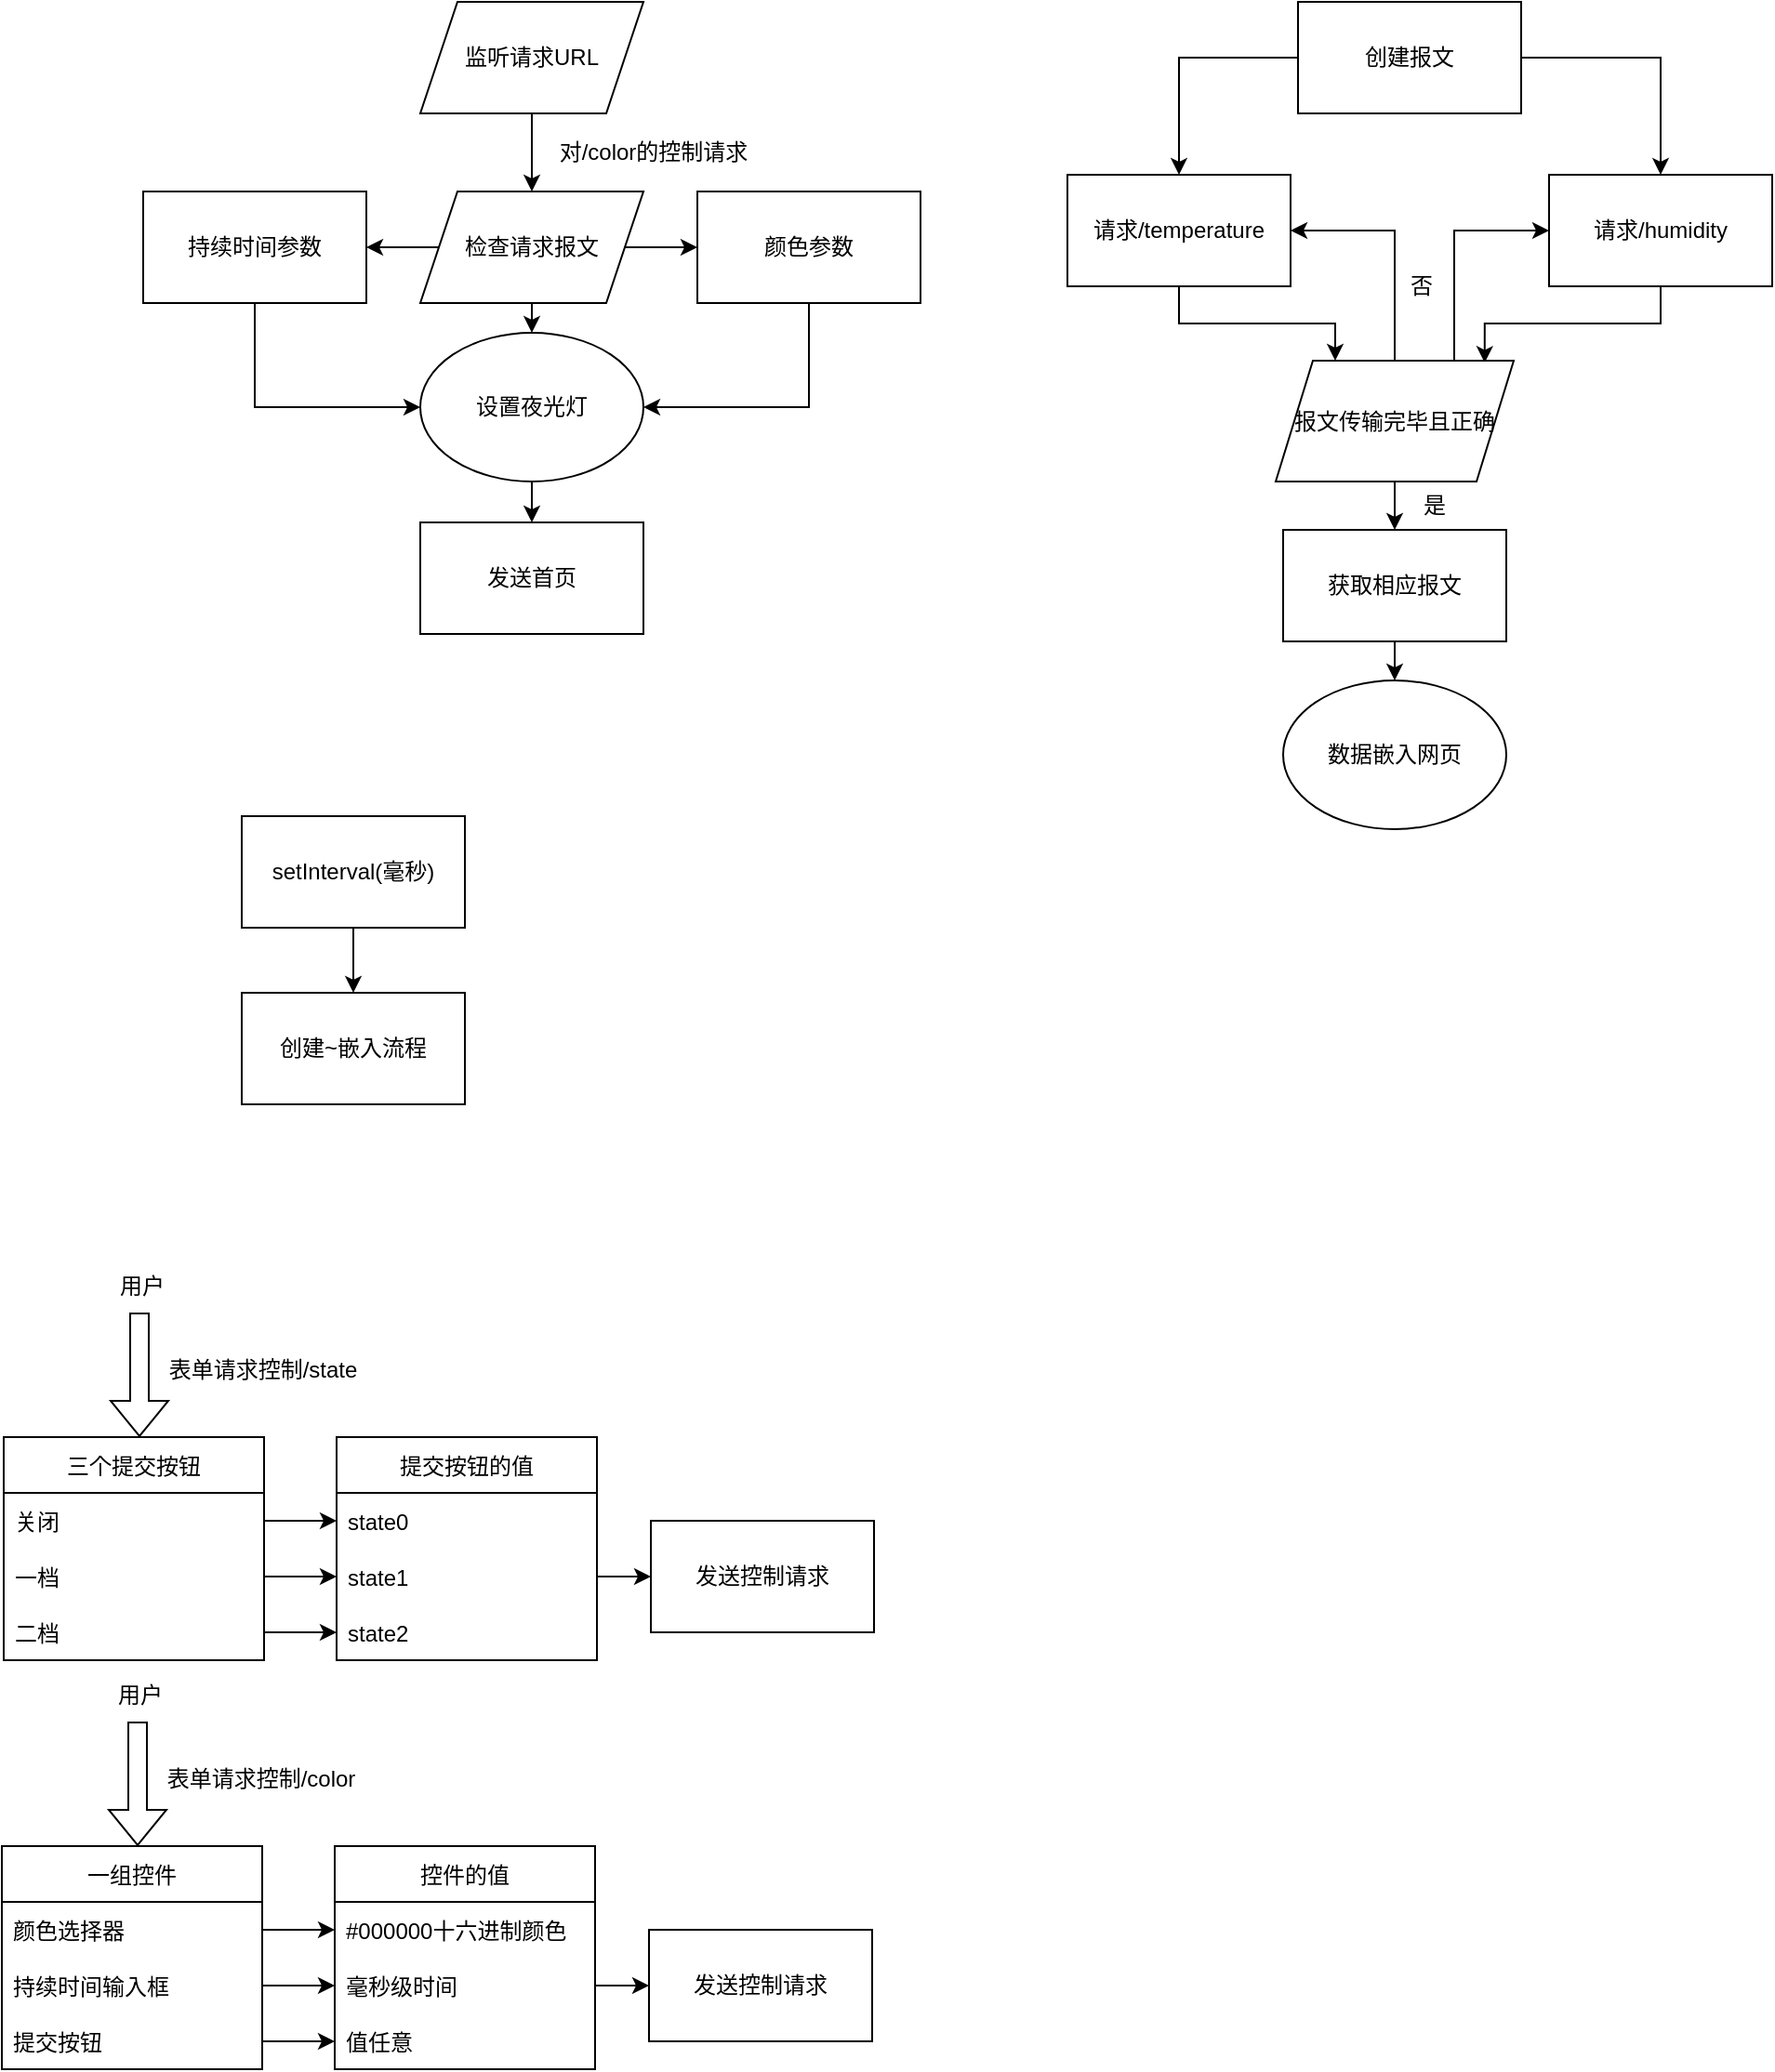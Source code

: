 <mxfile version="16.5.1" type="device"><diagram id="L2YsQoSSXzb7lMVXkIDc" name="第 1 页"><mxGraphModel dx="1038" dy="660" grid="0" gridSize="14" guides="1" tooltips="1" connect="1" arrows="1" fold="1" page="1" pageScale="1" pageWidth="1169" pageHeight="1654" math="0" shadow="0"><root><mxCell id="0"/><mxCell id="1" parent="0"/><mxCell id="bIgtLUVr52u1g81Ens0n-3" value="" style="edgeStyle=orthogonalEdgeStyle;rounded=0;orthogonalLoop=1;jettySize=auto;html=1;" edge="1" parent="1" source="bIgtLUVr52u1g81Ens0n-1" target="bIgtLUVr52u1g81Ens0n-2"><mxGeometry relative="1" as="geometry"/></mxCell><mxCell id="bIgtLUVr52u1g81Ens0n-1" value="监听请求URL" style="shape=parallelogram;perimeter=parallelogramPerimeter;whiteSpace=wrap;html=1;fixedSize=1;" vertex="1" parent="1"><mxGeometry x="268" y="82" width="120" height="60" as="geometry"/></mxCell><mxCell id="bIgtLUVr52u1g81Ens0n-6" value="" style="edgeStyle=orthogonalEdgeStyle;rounded=0;orthogonalLoop=1;jettySize=auto;html=1;" edge="1" parent="1" source="bIgtLUVr52u1g81Ens0n-2" target="bIgtLUVr52u1g81Ens0n-5"><mxGeometry relative="1" as="geometry"/></mxCell><mxCell id="bIgtLUVr52u1g81Ens0n-8" value="" style="edgeStyle=orthogonalEdgeStyle;rounded=0;orthogonalLoop=1;jettySize=auto;html=1;" edge="1" parent="1" source="bIgtLUVr52u1g81Ens0n-2" target="bIgtLUVr52u1g81Ens0n-7"><mxGeometry relative="1" as="geometry"/></mxCell><mxCell id="bIgtLUVr52u1g81Ens0n-13" style="edgeStyle=orthogonalEdgeStyle;rounded=0;orthogonalLoop=1;jettySize=auto;html=1;exitX=0.5;exitY=1;exitDx=0;exitDy=0;entryX=0.5;entryY=0;entryDx=0;entryDy=0;" edge="1" parent="1" source="bIgtLUVr52u1g81Ens0n-2" target="bIgtLUVr52u1g81Ens0n-9"><mxGeometry relative="1" as="geometry"/></mxCell><mxCell id="bIgtLUVr52u1g81Ens0n-2" value="检查请求报文" style="shape=parallelogram;perimeter=parallelogramPerimeter;whiteSpace=wrap;html=1;fixedSize=1;" vertex="1" parent="1"><mxGeometry x="268" y="184" width="120" height="60" as="geometry"/></mxCell><mxCell id="bIgtLUVr52u1g81Ens0n-4" value="对/color的控制请求" style="text;html=1;align=center;verticalAlign=middle;resizable=0;points=[];autosize=1;strokeColor=none;fillColor=none;" vertex="1" parent="1"><mxGeometry x="337" y="154" width="112" height="18" as="geometry"/></mxCell><mxCell id="bIgtLUVr52u1g81Ens0n-14" style="edgeStyle=orthogonalEdgeStyle;rounded=0;orthogonalLoop=1;jettySize=auto;html=1;exitX=0.5;exitY=1;exitDx=0;exitDy=0;entryX=1;entryY=0.5;entryDx=0;entryDy=0;" edge="1" parent="1" source="bIgtLUVr52u1g81Ens0n-5" target="bIgtLUVr52u1g81Ens0n-9"><mxGeometry relative="1" as="geometry"/></mxCell><mxCell id="bIgtLUVr52u1g81Ens0n-5" value="颜色参数" style="whiteSpace=wrap;html=1;" vertex="1" parent="1"><mxGeometry x="417" y="184" width="120" height="60" as="geometry"/></mxCell><mxCell id="bIgtLUVr52u1g81Ens0n-12" style="edgeStyle=orthogonalEdgeStyle;rounded=0;orthogonalLoop=1;jettySize=auto;html=1;exitX=0.5;exitY=1;exitDx=0;exitDy=0;entryX=0;entryY=0.5;entryDx=0;entryDy=0;" edge="1" parent="1" source="bIgtLUVr52u1g81Ens0n-7" target="bIgtLUVr52u1g81Ens0n-9"><mxGeometry relative="1" as="geometry"/></mxCell><mxCell id="bIgtLUVr52u1g81Ens0n-7" value="持续时间参数" style="whiteSpace=wrap;html=1;" vertex="1" parent="1"><mxGeometry x="119" y="184" width="120" height="60" as="geometry"/></mxCell><mxCell id="bIgtLUVr52u1g81Ens0n-11" value="" style="edgeStyle=orthogonalEdgeStyle;rounded=0;orthogonalLoop=1;jettySize=auto;html=1;" edge="1" parent="1" source="bIgtLUVr52u1g81Ens0n-9" target="bIgtLUVr52u1g81Ens0n-10"><mxGeometry relative="1" as="geometry"/></mxCell><mxCell id="bIgtLUVr52u1g81Ens0n-9" value="设置夜光灯" style="ellipse;whiteSpace=wrap;html=1;" vertex="1" parent="1"><mxGeometry x="268" y="260" width="120" height="80" as="geometry"/></mxCell><mxCell id="bIgtLUVr52u1g81Ens0n-10" value="发送首页" style="whiteSpace=wrap;html=1;" vertex="1" parent="1"><mxGeometry x="268" y="362" width="120" height="60" as="geometry"/></mxCell><mxCell id="bIgtLUVr52u1g81Ens0n-18" style="edgeStyle=orthogonalEdgeStyle;rounded=0;orthogonalLoop=1;jettySize=auto;html=1;exitX=0;exitY=0.5;exitDx=0;exitDy=0;entryX=0.5;entryY=0;entryDx=0;entryDy=0;" edge="1" parent="1" source="bIgtLUVr52u1g81Ens0n-15" target="bIgtLUVr52u1g81Ens0n-17"><mxGeometry relative="1" as="geometry"/></mxCell><mxCell id="bIgtLUVr52u1g81Ens0n-19" style="edgeStyle=orthogonalEdgeStyle;rounded=0;orthogonalLoop=1;jettySize=auto;html=1;exitX=1;exitY=0.5;exitDx=0;exitDy=0;entryX=0.5;entryY=0;entryDx=0;entryDy=0;" edge="1" parent="1" source="bIgtLUVr52u1g81Ens0n-15" target="bIgtLUVr52u1g81Ens0n-16"><mxGeometry relative="1" as="geometry"/></mxCell><mxCell id="bIgtLUVr52u1g81Ens0n-15" value="创建报文" style="rounded=0;whiteSpace=wrap;html=1;" vertex="1" parent="1"><mxGeometry x="740" y="82" width="120" height="60" as="geometry"/></mxCell><mxCell id="bIgtLUVr52u1g81Ens0n-22" style="edgeStyle=orthogonalEdgeStyle;rounded=0;orthogonalLoop=1;jettySize=auto;html=1;exitX=0.5;exitY=1;exitDx=0;exitDy=0;entryX=0.878;entryY=0.018;entryDx=0;entryDy=0;entryPerimeter=0;" edge="1" parent="1" source="bIgtLUVr52u1g81Ens0n-16" target="bIgtLUVr52u1g81Ens0n-20"><mxGeometry relative="1" as="geometry"/></mxCell><mxCell id="bIgtLUVr52u1g81Ens0n-16" value="请求/humidity" style="rounded=0;whiteSpace=wrap;html=1;" vertex="1" parent="1"><mxGeometry x="875" y="175" width="120" height="60" as="geometry"/></mxCell><mxCell id="bIgtLUVr52u1g81Ens0n-21" style="edgeStyle=orthogonalEdgeStyle;rounded=0;orthogonalLoop=1;jettySize=auto;html=1;exitX=0.5;exitY=1;exitDx=0;exitDy=0;entryX=0.25;entryY=0;entryDx=0;entryDy=0;" edge="1" parent="1" source="bIgtLUVr52u1g81Ens0n-17" target="bIgtLUVr52u1g81Ens0n-20"><mxGeometry relative="1" as="geometry"/></mxCell><mxCell id="bIgtLUVr52u1g81Ens0n-17" value="请求/temperature" style="rounded=0;whiteSpace=wrap;html=1;" vertex="1" parent="1"><mxGeometry x="616" y="175" width="120" height="60" as="geometry"/></mxCell><mxCell id="bIgtLUVr52u1g81Ens0n-25" style="edgeStyle=orthogonalEdgeStyle;rounded=0;orthogonalLoop=1;jettySize=auto;html=1;exitX=0.5;exitY=0;exitDx=0;exitDy=0;entryX=1;entryY=0.5;entryDx=0;entryDy=0;" edge="1" parent="1" source="bIgtLUVr52u1g81Ens0n-20" target="bIgtLUVr52u1g81Ens0n-17"><mxGeometry relative="1" as="geometry"/></mxCell><mxCell id="bIgtLUVr52u1g81Ens0n-26" style="edgeStyle=orthogonalEdgeStyle;rounded=0;orthogonalLoop=1;jettySize=auto;html=1;exitX=0.75;exitY=0;exitDx=0;exitDy=0;entryX=0;entryY=0.5;entryDx=0;entryDy=0;" edge="1" parent="1" source="bIgtLUVr52u1g81Ens0n-20" target="bIgtLUVr52u1g81Ens0n-16"><mxGeometry relative="1" as="geometry"/></mxCell><mxCell id="bIgtLUVr52u1g81Ens0n-29" value="" style="edgeStyle=orthogonalEdgeStyle;rounded=0;orthogonalLoop=1;jettySize=auto;html=1;" edge="1" parent="1" source="bIgtLUVr52u1g81Ens0n-20" target="bIgtLUVr52u1g81Ens0n-28"><mxGeometry relative="1" as="geometry"/></mxCell><mxCell id="bIgtLUVr52u1g81Ens0n-20" value="报文传输完毕且正确" style="shape=parallelogram;perimeter=parallelogramPerimeter;whiteSpace=wrap;html=1;fixedSize=1;" vertex="1" parent="1"><mxGeometry x="728" y="275" width="128" height="65" as="geometry"/></mxCell><mxCell id="bIgtLUVr52u1g81Ens0n-27" value="否" style="text;html=1;align=center;verticalAlign=middle;resizable=0;points=[];autosize=1;strokeColor=none;fillColor=none;" vertex="1" parent="1"><mxGeometry x="795" y="226" width="22" height="18" as="geometry"/></mxCell><mxCell id="bIgtLUVr52u1g81Ens0n-32" style="edgeStyle=orthogonalEdgeStyle;rounded=0;orthogonalLoop=1;jettySize=auto;html=1;exitX=0.5;exitY=1;exitDx=0;exitDy=0;entryX=0.5;entryY=0;entryDx=0;entryDy=0;" edge="1" parent="1" source="bIgtLUVr52u1g81Ens0n-28" target="bIgtLUVr52u1g81Ens0n-31"><mxGeometry relative="1" as="geometry"/></mxCell><mxCell id="bIgtLUVr52u1g81Ens0n-28" value="获取相应报文" style="whiteSpace=wrap;html=1;" vertex="1" parent="1"><mxGeometry x="732" y="366" width="120" height="60" as="geometry"/></mxCell><mxCell id="bIgtLUVr52u1g81Ens0n-30" value="是" style="text;html=1;align=center;verticalAlign=middle;resizable=0;points=[];autosize=1;strokeColor=none;fillColor=none;" vertex="1" parent="1"><mxGeometry x="802" y="344" width="22" height="18" as="geometry"/></mxCell><mxCell id="bIgtLUVr52u1g81Ens0n-31" value="数据嵌入网页" style="ellipse;whiteSpace=wrap;html=1;" vertex="1" parent="1"><mxGeometry x="732" y="447" width="120" height="80" as="geometry"/></mxCell><mxCell id="bIgtLUVr52u1g81Ens0n-35" value="" style="edgeStyle=orthogonalEdgeStyle;rounded=0;orthogonalLoop=1;jettySize=auto;html=1;" edge="1" parent="1" source="bIgtLUVr52u1g81Ens0n-33" target="bIgtLUVr52u1g81Ens0n-34"><mxGeometry relative="1" as="geometry"/></mxCell><mxCell id="bIgtLUVr52u1g81Ens0n-33" value="setInterval(毫秒)" style="rounded=0;whiteSpace=wrap;html=1;" vertex="1" parent="1"><mxGeometry x="172" y="520" width="120" height="60" as="geometry"/></mxCell><mxCell id="bIgtLUVr52u1g81Ens0n-34" value="创建~嵌入流程" style="whiteSpace=wrap;html=1;rounded=0;" vertex="1" parent="1"><mxGeometry x="172" y="615" width="120" height="60" as="geometry"/></mxCell><mxCell id="bIgtLUVr52u1g81Ens0n-36" value="" style="shape=flexArrow;endArrow=classic;html=1;rounded=0;" edge="1" parent="1"><mxGeometry width="50" height="50" relative="1" as="geometry"><mxPoint x="117" y="787" as="sourcePoint"/><mxPoint x="117" y="854" as="targetPoint"/></mxGeometry></mxCell><mxCell id="bIgtLUVr52u1g81Ens0n-37" value="用户" style="text;html=1;align=center;verticalAlign=middle;resizable=0;points=[];autosize=1;strokeColor=none;fillColor=none;" vertex="1" parent="1"><mxGeometry x="101" y="764" width="34" height="18" as="geometry"/></mxCell><mxCell id="bIgtLUVr52u1g81Ens0n-38" value="表单请求控制/state" style="text;html=1;align=center;verticalAlign=middle;resizable=0;points=[];autosize=1;strokeColor=none;fillColor=none;" vertex="1" parent="1"><mxGeometry x="127" y="809" width="112" height="18" as="geometry"/></mxCell><mxCell id="bIgtLUVr52u1g81Ens0n-39" value="三个提交按钮" style="swimlane;fontStyle=0;childLayout=stackLayout;horizontal=1;startSize=30;horizontalStack=0;resizeParent=1;resizeParentMax=0;resizeLast=0;collapsible=1;marginBottom=0;" vertex="1" parent="1"><mxGeometry x="44" y="854" width="140" height="120" as="geometry"/></mxCell><mxCell id="bIgtLUVr52u1g81Ens0n-40" value="关闭" style="text;strokeColor=none;fillColor=none;align=left;verticalAlign=middle;spacingLeft=4;spacingRight=4;overflow=hidden;points=[[0,0.5],[1,0.5]];portConstraint=eastwest;rotatable=0;" vertex="1" parent="bIgtLUVr52u1g81Ens0n-39"><mxGeometry y="30" width="140" height="30" as="geometry"/></mxCell><mxCell id="bIgtLUVr52u1g81Ens0n-41" value="一档" style="text;strokeColor=none;fillColor=none;align=left;verticalAlign=middle;spacingLeft=4;spacingRight=4;overflow=hidden;points=[[0,0.5],[1,0.5]];portConstraint=eastwest;rotatable=0;" vertex="1" parent="bIgtLUVr52u1g81Ens0n-39"><mxGeometry y="60" width="140" height="30" as="geometry"/></mxCell><mxCell id="bIgtLUVr52u1g81Ens0n-42" value="二档" style="text;strokeColor=none;fillColor=none;align=left;verticalAlign=middle;spacingLeft=4;spacingRight=4;overflow=hidden;points=[[0,0.5],[1,0.5]];portConstraint=eastwest;rotatable=0;" vertex="1" parent="bIgtLUVr52u1g81Ens0n-39"><mxGeometry y="90" width="140" height="30" as="geometry"/></mxCell><mxCell id="bIgtLUVr52u1g81Ens0n-43" value="提交按钮的值" style="swimlane;fontStyle=0;childLayout=stackLayout;horizontal=1;startSize=30;horizontalStack=0;resizeParent=1;resizeParentMax=0;resizeLast=0;collapsible=1;marginBottom=0;" vertex="1" parent="1"><mxGeometry x="223" y="854" width="140" height="120" as="geometry"/></mxCell><mxCell id="bIgtLUVr52u1g81Ens0n-44" value="state0    " style="text;strokeColor=none;fillColor=none;align=left;verticalAlign=middle;spacingLeft=4;spacingRight=4;overflow=hidden;points=[[0,0.5],[1,0.5]];portConstraint=eastwest;rotatable=0;" vertex="1" parent="bIgtLUVr52u1g81Ens0n-43"><mxGeometry y="30" width="140" height="30" as="geometry"/></mxCell><mxCell id="bIgtLUVr52u1g81Ens0n-45" value="state1" style="text;strokeColor=none;fillColor=none;align=left;verticalAlign=middle;spacingLeft=4;spacingRight=4;overflow=hidden;points=[[0,0.5],[1,0.5]];portConstraint=eastwest;rotatable=0;" vertex="1" parent="bIgtLUVr52u1g81Ens0n-43"><mxGeometry y="60" width="140" height="30" as="geometry"/></mxCell><mxCell id="bIgtLUVr52u1g81Ens0n-46" value="state2" style="text;strokeColor=none;fillColor=none;align=left;verticalAlign=middle;spacingLeft=4;spacingRight=4;overflow=hidden;points=[[0,0.5],[1,0.5]];portConstraint=eastwest;rotatable=0;" vertex="1" parent="bIgtLUVr52u1g81Ens0n-43"><mxGeometry y="90" width="140" height="30" as="geometry"/></mxCell><mxCell id="bIgtLUVr52u1g81Ens0n-47" value="发送控制请求" style="rounded=0;whiteSpace=wrap;html=1;" vertex="1" parent="1"><mxGeometry x="392" y="899" width="120" height="60" as="geometry"/></mxCell><mxCell id="bIgtLUVr52u1g81Ens0n-48" style="edgeStyle=orthogonalEdgeStyle;rounded=0;orthogonalLoop=1;jettySize=auto;html=1;exitX=1;exitY=0.5;exitDx=0;exitDy=0;entryX=0;entryY=0.5;entryDx=0;entryDy=0;" edge="1" parent="1" source="bIgtLUVr52u1g81Ens0n-45" target="bIgtLUVr52u1g81Ens0n-47"><mxGeometry relative="1" as="geometry"/></mxCell><mxCell id="bIgtLUVr52u1g81Ens0n-49" style="edgeStyle=orthogonalEdgeStyle;rounded=0;orthogonalLoop=1;jettySize=auto;html=1;exitX=1;exitY=0.5;exitDx=0;exitDy=0;entryX=0;entryY=0.5;entryDx=0;entryDy=0;" edge="1" parent="1" source="bIgtLUVr52u1g81Ens0n-40" target="bIgtLUVr52u1g81Ens0n-44"><mxGeometry relative="1" as="geometry"/></mxCell><mxCell id="bIgtLUVr52u1g81Ens0n-50" style="edgeStyle=orthogonalEdgeStyle;rounded=0;orthogonalLoop=1;jettySize=auto;html=1;exitX=1;exitY=0.5;exitDx=0;exitDy=0;entryX=0;entryY=0.5;entryDx=0;entryDy=0;" edge="1" parent="1" source="bIgtLUVr52u1g81Ens0n-41" target="bIgtLUVr52u1g81Ens0n-45"><mxGeometry relative="1" as="geometry"/></mxCell><mxCell id="bIgtLUVr52u1g81Ens0n-51" style="edgeStyle=orthogonalEdgeStyle;rounded=0;orthogonalLoop=1;jettySize=auto;html=1;exitX=1;exitY=0.5;exitDx=0;exitDy=0;entryX=0;entryY=0.5;entryDx=0;entryDy=0;" edge="1" parent="1" source="bIgtLUVr52u1g81Ens0n-42" target="bIgtLUVr52u1g81Ens0n-46"><mxGeometry relative="1" as="geometry"/></mxCell><mxCell id="bIgtLUVr52u1g81Ens0n-52" value="" style="shape=flexArrow;endArrow=classic;html=1;rounded=0;" edge="1" parent="1"><mxGeometry width="50" height="50" relative="1" as="geometry"><mxPoint x="116" y="1007" as="sourcePoint"/><mxPoint x="116" y="1074" as="targetPoint"/></mxGeometry></mxCell><mxCell id="bIgtLUVr52u1g81Ens0n-53" value="用户" style="text;html=1;align=center;verticalAlign=middle;resizable=0;points=[];autosize=1;strokeColor=none;fillColor=none;" vertex="1" parent="1"><mxGeometry x="100" y="984" width="34" height="18" as="geometry"/></mxCell><mxCell id="bIgtLUVr52u1g81Ens0n-54" value="表单请求控制/color" style="text;html=1;align=center;verticalAlign=middle;resizable=0;points=[];autosize=1;strokeColor=none;fillColor=none;" vertex="1" parent="1"><mxGeometry x="126" y="1029" width="112" height="18" as="geometry"/></mxCell><mxCell id="bIgtLUVr52u1g81Ens0n-55" value="一组控件" style="swimlane;fontStyle=0;childLayout=stackLayout;horizontal=1;startSize=30;horizontalStack=0;resizeParent=1;resizeParentMax=0;resizeLast=0;collapsible=1;marginBottom=0;" vertex="1" parent="1"><mxGeometry x="43" y="1074" width="140" height="120" as="geometry"/></mxCell><mxCell id="bIgtLUVr52u1g81Ens0n-56" value="颜色选择器" style="text;strokeColor=none;fillColor=none;align=left;verticalAlign=middle;spacingLeft=4;spacingRight=4;overflow=hidden;points=[[0,0.5],[1,0.5]];portConstraint=eastwest;rotatable=0;" vertex="1" parent="bIgtLUVr52u1g81Ens0n-55"><mxGeometry y="30" width="140" height="30" as="geometry"/></mxCell><mxCell id="bIgtLUVr52u1g81Ens0n-57" value="持续时间输入框" style="text;strokeColor=none;fillColor=none;align=left;verticalAlign=middle;spacingLeft=4;spacingRight=4;overflow=hidden;points=[[0,0.5],[1,0.5]];portConstraint=eastwest;rotatable=0;" vertex="1" parent="bIgtLUVr52u1g81Ens0n-55"><mxGeometry y="60" width="140" height="30" as="geometry"/></mxCell><mxCell id="bIgtLUVr52u1g81Ens0n-58" value="提交按钮" style="text;strokeColor=none;fillColor=none;align=left;verticalAlign=middle;spacingLeft=4;spacingRight=4;overflow=hidden;points=[[0,0.5],[1,0.5]];portConstraint=eastwest;rotatable=0;" vertex="1" parent="bIgtLUVr52u1g81Ens0n-55"><mxGeometry y="90" width="140" height="30" as="geometry"/></mxCell><mxCell id="bIgtLUVr52u1g81Ens0n-59" value="控件的值" style="swimlane;fontStyle=0;childLayout=stackLayout;horizontal=1;startSize=30;horizontalStack=0;resizeParent=1;resizeParentMax=0;resizeLast=0;collapsible=1;marginBottom=0;" vertex="1" parent="1"><mxGeometry x="222" y="1074" width="140" height="120" as="geometry"/></mxCell><mxCell id="bIgtLUVr52u1g81Ens0n-60" value="#000000十六进制颜色" style="text;strokeColor=none;fillColor=none;align=left;verticalAlign=middle;spacingLeft=4;spacingRight=4;overflow=hidden;points=[[0,0.5],[1,0.5]];portConstraint=eastwest;rotatable=0;" vertex="1" parent="bIgtLUVr52u1g81Ens0n-59"><mxGeometry y="30" width="140" height="30" as="geometry"/></mxCell><mxCell id="bIgtLUVr52u1g81Ens0n-61" value="毫秒级时间" style="text;strokeColor=none;fillColor=none;align=left;verticalAlign=middle;spacingLeft=4;spacingRight=4;overflow=hidden;points=[[0,0.5],[1,0.5]];portConstraint=eastwest;rotatable=0;" vertex="1" parent="bIgtLUVr52u1g81Ens0n-59"><mxGeometry y="60" width="140" height="30" as="geometry"/></mxCell><mxCell id="bIgtLUVr52u1g81Ens0n-62" value="值任意" style="text;strokeColor=none;fillColor=none;align=left;verticalAlign=middle;spacingLeft=4;spacingRight=4;overflow=hidden;points=[[0,0.5],[1,0.5]];portConstraint=eastwest;rotatable=0;" vertex="1" parent="bIgtLUVr52u1g81Ens0n-59"><mxGeometry y="90" width="140" height="30" as="geometry"/></mxCell><mxCell id="bIgtLUVr52u1g81Ens0n-63" value="发送控制请求" style="rounded=0;whiteSpace=wrap;html=1;" vertex="1" parent="1"><mxGeometry x="391" y="1119" width="120" height="60" as="geometry"/></mxCell><mxCell id="bIgtLUVr52u1g81Ens0n-64" style="edgeStyle=orthogonalEdgeStyle;rounded=0;orthogonalLoop=1;jettySize=auto;html=1;exitX=1;exitY=0.5;exitDx=0;exitDy=0;entryX=0;entryY=0.5;entryDx=0;entryDy=0;" edge="1" parent="1" source="bIgtLUVr52u1g81Ens0n-61" target="bIgtLUVr52u1g81Ens0n-63"><mxGeometry relative="1" as="geometry"/></mxCell><mxCell id="bIgtLUVr52u1g81Ens0n-65" style="edgeStyle=orthogonalEdgeStyle;rounded=0;orthogonalLoop=1;jettySize=auto;html=1;exitX=1;exitY=0.5;exitDx=0;exitDy=0;entryX=0;entryY=0.5;entryDx=0;entryDy=0;" edge="1" parent="1" source="bIgtLUVr52u1g81Ens0n-56" target="bIgtLUVr52u1g81Ens0n-60"><mxGeometry relative="1" as="geometry"/></mxCell><mxCell id="bIgtLUVr52u1g81Ens0n-66" style="edgeStyle=orthogonalEdgeStyle;rounded=0;orthogonalLoop=1;jettySize=auto;html=1;exitX=1;exitY=0.5;exitDx=0;exitDy=0;entryX=0;entryY=0.5;entryDx=0;entryDy=0;" edge="1" parent="1" source="bIgtLUVr52u1g81Ens0n-57" target="bIgtLUVr52u1g81Ens0n-61"><mxGeometry relative="1" as="geometry"/></mxCell><mxCell id="bIgtLUVr52u1g81Ens0n-67" style="edgeStyle=orthogonalEdgeStyle;rounded=0;orthogonalLoop=1;jettySize=auto;html=1;exitX=1;exitY=0.5;exitDx=0;exitDy=0;entryX=0;entryY=0.5;entryDx=0;entryDy=0;" edge="1" parent="1" source="bIgtLUVr52u1g81Ens0n-58" target="bIgtLUVr52u1g81Ens0n-62"><mxGeometry relative="1" as="geometry"/></mxCell></root></mxGraphModel></diagram></mxfile>
